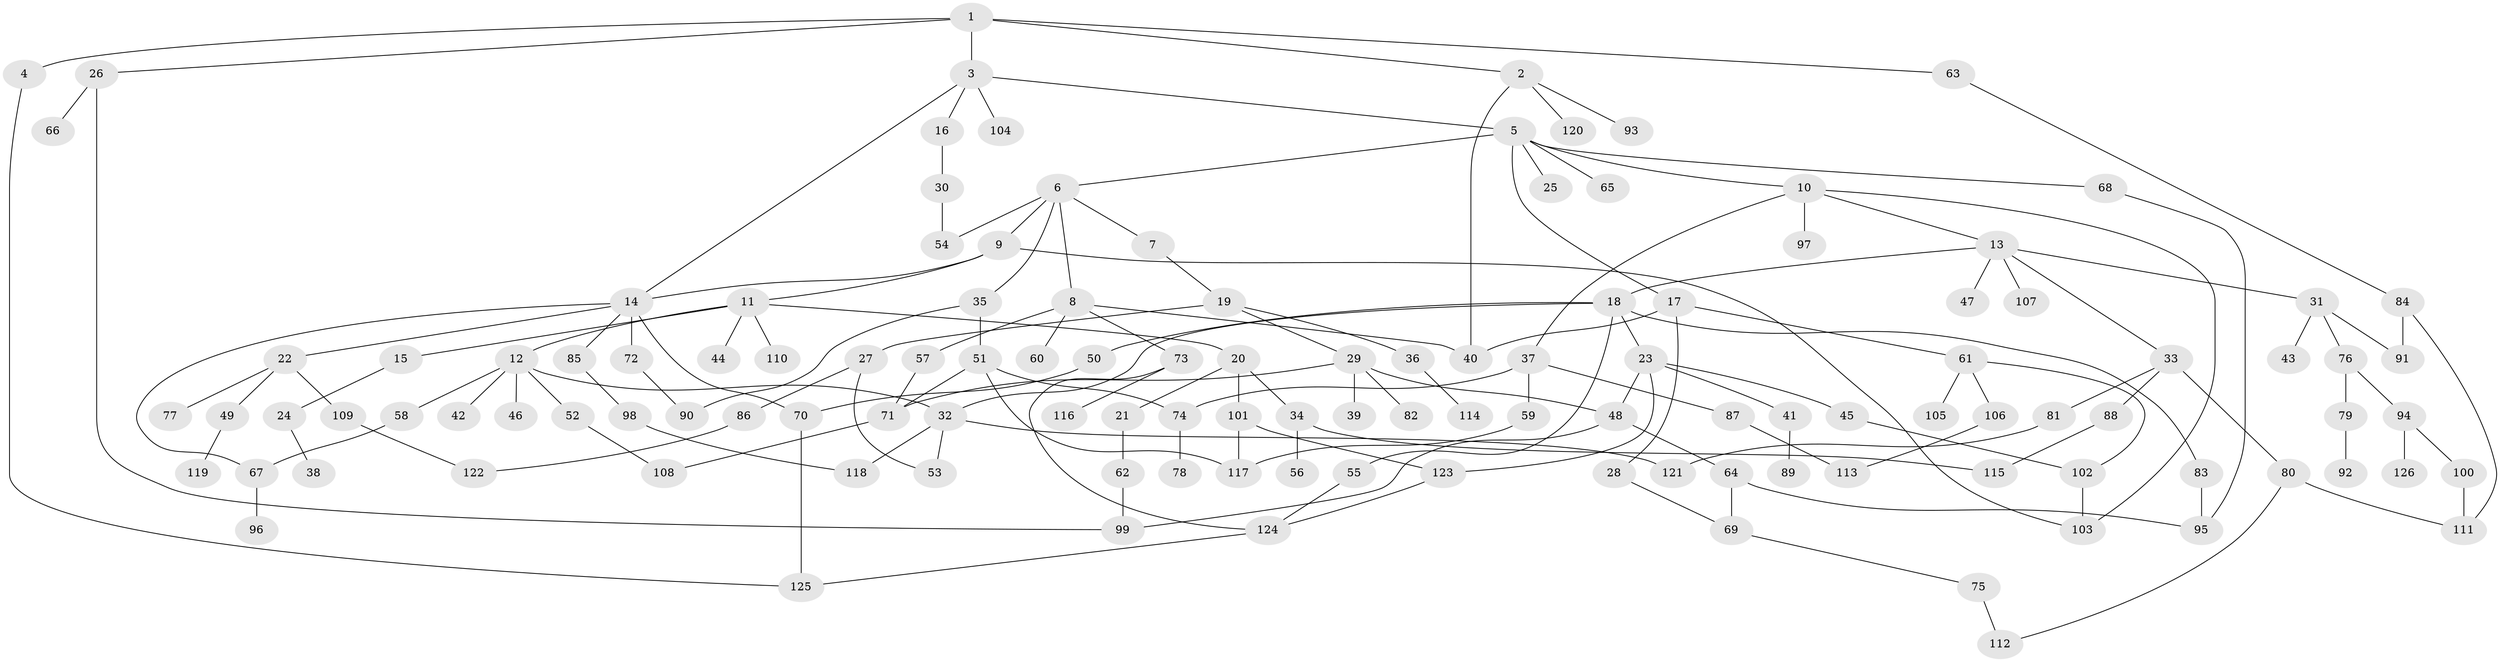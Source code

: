 // coarse degree distribution, {2: 0.2549019607843137, 1: 0.09803921568627451, 5: 0.13725490196078433, 4: 0.27450980392156865, 6: 0.0392156862745098, 3: 0.1568627450980392, 7: 0.0392156862745098}
// Generated by graph-tools (version 1.1) at 2025/36/03/04/25 23:36:02]
// undirected, 126 vertices, 163 edges
graph export_dot {
  node [color=gray90,style=filled];
  1;
  2;
  3;
  4;
  5;
  6;
  7;
  8;
  9;
  10;
  11;
  12;
  13;
  14;
  15;
  16;
  17;
  18;
  19;
  20;
  21;
  22;
  23;
  24;
  25;
  26;
  27;
  28;
  29;
  30;
  31;
  32;
  33;
  34;
  35;
  36;
  37;
  38;
  39;
  40;
  41;
  42;
  43;
  44;
  45;
  46;
  47;
  48;
  49;
  50;
  51;
  52;
  53;
  54;
  55;
  56;
  57;
  58;
  59;
  60;
  61;
  62;
  63;
  64;
  65;
  66;
  67;
  68;
  69;
  70;
  71;
  72;
  73;
  74;
  75;
  76;
  77;
  78;
  79;
  80;
  81;
  82;
  83;
  84;
  85;
  86;
  87;
  88;
  89;
  90;
  91;
  92;
  93;
  94;
  95;
  96;
  97;
  98;
  99;
  100;
  101;
  102;
  103;
  104;
  105;
  106;
  107;
  108;
  109;
  110;
  111;
  112;
  113;
  114;
  115;
  116;
  117;
  118;
  119;
  120;
  121;
  122;
  123;
  124;
  125;
  126;
  1 -- 2;
  1 -- 3;
  1 -- 4;
  1 -- 26;
  1 -- 63;
  2 -- 40;
  2 -- 93;
  2 -- 120;
  3 -- 5;
  3 -- 16;
  3 -- 104;
  3 -- 14;
  4 -- 125;
  5 -- 6;
  5 -- 10;
  5 -- 17;
  5 -- 25;
  5 -- 65;
  5 -- 68;
  6 -- 7;
  6 -- 8;
  6 -- 9;
  6 -- 35;
  6 -- 54;
  7 -- 19;
  8 -- 57;
  8 -- 60;
  8 -- 73;
  8 -- 40;
  9 -- 11;
  9 -- 14;
  9 -- 103;
  10 -- 13;
  10 -- 37;
  10 -- 97;
  10 -- 103;
  11 -- 12;
  11 -- 15;
  11 -- 20;
  11 -- 44;
  11 -- 110;
  12 -- 32;
  12 -- 42;
  12 -- 46;
  12 -- 52;
  12 -- 58;
  13 -- 18;
  13 -- 31;
  13 -- 33;
  13 -- 47;
  13 -- 107;
  14 -- 22;
  14 -- 67;
  14 -- 70;
  14 -- 72;
  14 -- 85;
  15 -- 24;
  16 -- 30;
  17 -- 28;
  17 -- 61;
  17 -- 40;
  18 -- 23;
  18 -- 50;
  18 -- 55;
  18 -- 83;
  18 -- 32;
  19 -- 27;
  19 -- 29;
  19 -- 36;
  20 -- 21;
  20 -- 34;
  20 -- 101;
  21 -- 62;
  22 -- 49;
  22 -- 77;
  22 -- 109;
  23 -- 41;
  23 -- 45;
  23 -- 48;
  23 -- 123;
  24 -- 38;
  26 -- 66;
  26 -- 99;
  27 -- 53;
  27 -- 86;
  28 -- 69;
  29 -- 39;
  29 -- 82;
  29 -- 71;
  29 -- 48;
  30 -- 54;
  31 -- 43;
  31 -- 76;
  31 -- 91;
  32 -- 118;
  32 -- 121;
  32 -- 53;
  33 -- 80;
  33 -- 81;
  33 -- 88;
  34 -- 56;
  34 -- 115;
  35 -- 51;
  35 -- 90;
  36 -- 114;
  37 -- 59;
  37 -- 74;
  37 -- 87;
  41 -- 89;
  45 -- 102;
  48 -- 64;
  48 -- 99;
  49 -- 119;
  50 -- 70;
  51 -- 71;
  51 -- 117;
  51 -- 74;
  52 -- 108;
  55 -- 124;
  57 -- 71;
  58 -- 67;
  59 -- 117;
  61 -- 102;
  61 -- 105;
  61 -- 106;
  62 -- 99;
  63 -- 84;
  64 -- 69;
  64 -- 95;
  67 -- 96;
  68 -- 95;
  69 -- 75;
  70 -- 125;
  71 -- 108;
  72 -- 90;
  73 -- 116;
  73 -- 124;
  74 -- 78;
  75 -- 112;
  76 -- 79;
  76 -- 94;
  79 -- 92;
  80 -- 111;
  80 -- 112;
  81 -- 121;
  83 -- 95;
  84 -- 91;
  84 -- 111;
  85 -- 98;
  86 -- 122;
  87 -- 113;
  88 -- 115;
  94 -- 100;
  94 -- 126;
  98 -- 118;
  100 -- 111;
  101 -- 117;
  101 -- 123;
  102 -- 103;
  106 -- 113;
  109 -- 122;
  123 -- 124;
  124 -- 125;
}
